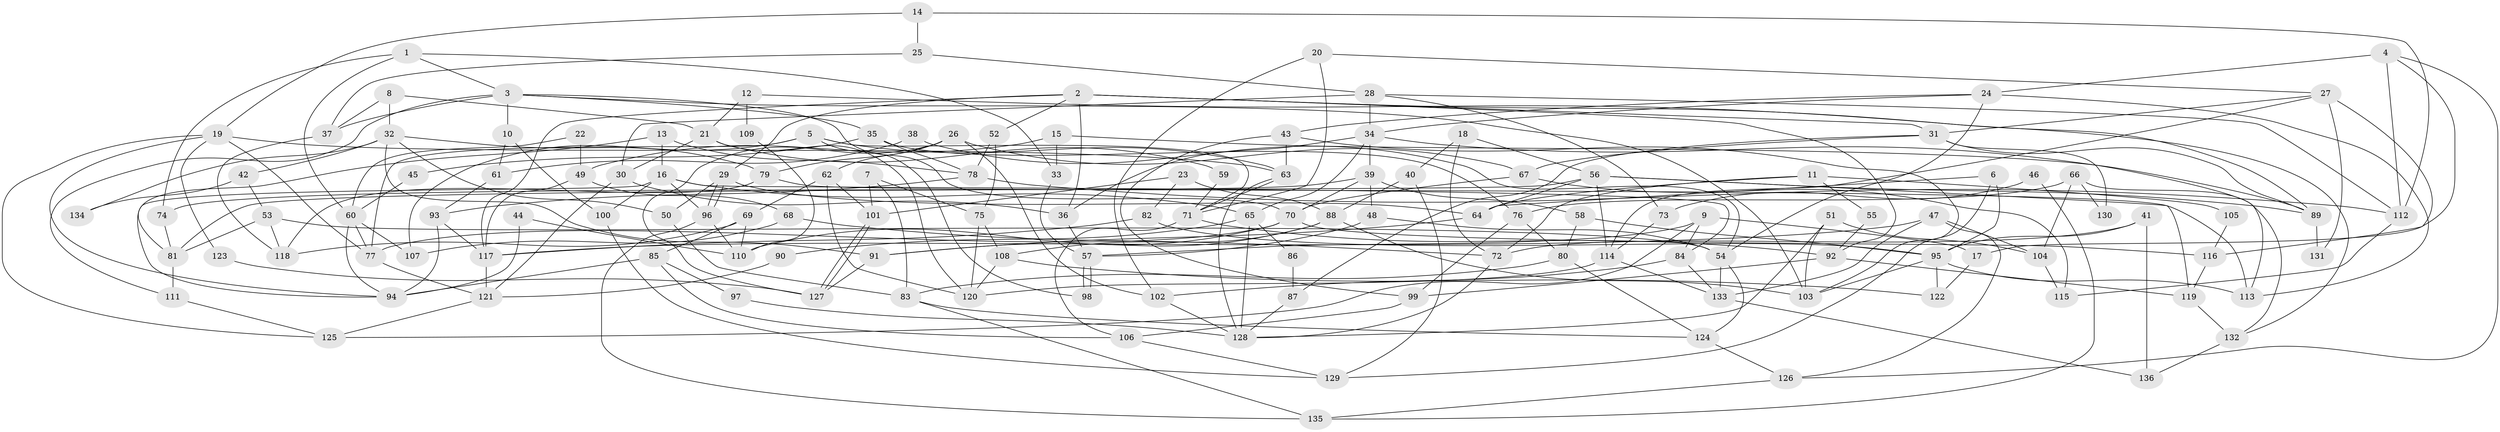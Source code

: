 // Generated by graph-tools (version 1.1) at 2025/11/02/27/25 16:11:20]
// undirected, 136 vertices, 272 edges
graph export_dot {
graph [start="1"]
  node [color=gray90,style=filled];
  1;
  2;
  3;
  4;
  5;
  6;
  7;
  8;
  9;
  10;
  11;
  12;
  13;
  14;
  15;
  16;
  17;
  18;
  19;
  20;
  21;
  22;
  23;
  24;
  25;
  26;
  27;
  28;
  29;
  30;
  31;
  32;
  33;
  34;
  35;
  36;
  37;
  38;
  39;
  40;
  41;
  42;
  43;
  44;
  45;
  46;
  47;
  48;
  49;
  50;
  51;
  52;
  53;
  54;
  55;
  56;
  57;
  58;
  59;
  60;
  61;
  62;
  63;
  64;
  65;
  66;
  67;
  68;
  69;
  70;
  71;
  72;
  73;
  74;
  75;
  76;
  77;
  78;
  79;
  80;
  81;
  82;
  83;
  84;
  85;
  86;
  87;
  88;
  89;
  90;
  91;
  92;
  93;
  94;
  95;
  96;
  97;
  98;
  99;
  100;
  101;
  102;
  103;
  104;
  105;
  106;
  107;
  108;
  109;
  110;
  111;
  112;
  113;
  114;
  115;
  116;
  117;
  118;
  119;
  120;
  121;
  122;
  123;
  124;
  125;
  126;
  127;
  128;
  129;
  130;
  131;
  132;
  133;
  134;
  135;
  136;
  1 -- 74;
  1 -- 3;
  1 -- 33;
  1 -- 60;
  2 -- 29;
  2 -- 89;
  2 -- 31;
  2 -- 36;
  2 -- 52;
  2 -- 92;
  2 -- 117;
  3 -- 35;
  3 -- 70;
  3 -- 10;
  3 -- 37;
  3 -- 103;
  3 -- 111;
  4 -- 24;
  4 -- 112;
  4 -- 17;
  4 -- 126;
  5 -- 77;
  5 -- 71;
  5 -- 63;
  5 -- 98;
  5 -- 107;
  6 -- 95;
  6 -- 64;
  6 -- 129;
  7 -- 75;
  7 -- 83;
  7 -- 101;
  8 -- 32;
  8 -- 37;
  8 -- 21;
  9 -- 84;
  9 -- 57;
  9 -- 17;
  9 -- 125;
  10 -- 100;
  10 -- 61;
  11 -- 64;
  11 -- 72;
  11 -- 55;
  11 -- 105;
  12 -- 21;
  12 -- 132;
  12 -- 109;
  13 -- 16;
  13 -- 81;
  13 -- 78;
  14 -- 112;
  14 -- 19;
  14 -- 25;
  15 -- 33;
  15 -- 49;
  15 -- 89;
  16 -- 65;
  16 -- 94;
  16 -- 84;
  16 -- 96;
  16 -- 100;
  17 -- 122;
  18 -- 72;
  18 -- 56;
  18 -- 40;
  19 -- 94;
  19 -- 77;
  19 -- 63;
  19 -- 123;
  19 -- 125;
  20 -- 71;
  20 -- 27;
  20 -- 102;
  21 -- 120;
  21 -- 30;
  21 -- 59;
  22 -- 60;
  22 -- 49;
  23 -- 88;
  23 -- 101;
  23 -- 82;
  24 -- 43;
  24 -- 54;
  24 -- 34;
  24 -- 113;
  25 -- 28;
  25 -- 37;
  26 -- 62;
  26 -- 79;
  26 -- 67;
  26 -- 102;
  26 -- 127;
  27 -- 116;
  27 -- 31;
  27 -- 114;
  27 -- 131;
  28 -- 34;
  28 -- 30;
  28 -- 73;
  28 -- 112;
  29 -- 96;
  29 -- 96;
  29 -- 50;
  29 -- 64;
  30 -- 121;
  30 -- 36;
  31 -- 89;
  31 -- 67;
  31 -- 87;
  31 -- 130;
  32 -- 91;
  32 -- 79;
  32 -- 42;
  32 -- 50;
  32 -- 134;
  33 -- 57;
  34 -- 36;
  34 -- 39;
  34 -- 65;
  34 -- 113;
  35 -- 76;
  35 -- 78;
  35 -- 45;
  36 -- 57;
  37 -- 118;
  38 -- 54;
  38 -- 61;
  39 -- 48;
  39 -- 58;
  39 -- 70;
  39 -- 74;
  40 -- 88;
  40 -- 129;
  41 -- 136;
  41 -- 95;
  41 -- 72;
  42 -- 53;
  42 -- 134;
  43 -- 103;
  43 -- 63;
  43 -- 99;
  44 -- 94;
  44 -- 110;
  45 -- 60;
  46 -- 135;
  46 -- 73;
  47 -- 117;
  47 -- 104;
  47 -- 126;
  47 -- 133;
  48 -- 57;
  48 -- 54;
  49 -- 117;
  49 -- 68;
  50 -- 83;
  51 -- 128;
  51 -- 103;
  51 -- 104;
  52 -- 78;
  52 -- 75;
  53 -- 54;
  53 -- 118;
  53 -- 81;
  54 -- 124;
  54 -- 133;
  55 -- 92;
  56 -- 81;
  56 -- 114;
  56 -- 64;
  56 -- 89;
  56 -- 119;
  57 -- 98;
  57 -- 98;
  58 -- 95;
  58 -- 80;
  59 -- 71;
  60 -- 77;
  60 -- 94;
  60 -- 107;
  61 -- 93;
  62 -- 120;
  62 -- 101;
  62 -- 69;
  63 -- 71;
  63 -- 128;
  64 -- 91;
  65 -- 128;
  65 -- 86;
  65 -- 90;
  66 -- 104;
  66 -- 76;
  66 -- 130;
  66 -- 132;
  67 -- 70;
  67 -- 115;
  68 -- 107;
  68 -- 72;
  69 -- 110;
  69 -- 85;
  69 -- 118;
  70 -- 77;
  70 -- 110;
  70 -- 116;
  71 -- 92;
  71 -- 106;
  72 -- 128;
  73 -- 114;
  74 -- 81;
  75 -- 108;
  75 -- 120;
  76 -- 80;
  76 -- 99;
  77 -- 121;
  78 -- 93;
  78 -- 112;
  79 -- 113;
  79 -- 118;
  80 -- 83;
  80 -- 124;
  81 -- 111;
  82 -- 95;
  82 -- 117;
  83 -- 124;
  83 -- 135;
  84 -- 102;
  84 -- 133;
  85 -- 106;
  85 -- 94;
  85 -- 97;
  86 -- 87;
  87 -- 128;
  88 -- 91;
  88 -- 108;
  88 -- 103;
  89 -- 131;
  90 -- 121;
  91 -- 127;
  92 -- 99;
  92 -- 119;
  93 -- 117;
  93 -- 94;
  95 -- 103;
  95 -- 113;
  95 -- 122;
  96 -- 110;
  96 -- 135;
  97 -- 128;
  99 -- 106;
  100 -- 129;
  101 -- 127;
  101 -- 127;
  102 -- 128;
  104 -- 115;
  105 -- 116;
  106 -- 129;
  108 -- 122;
  108 -- 120;
  109 -- 110;
  111 -- 125;
  112 -- 115;
  114 -- 133;
  114 -- 120;
  116 -- 119;
  117 -- 121;
  119 -- 132;
  121 -- 125;
  123 -- 127;
  124 -- 126;
  126 -- 135;
  132 -- 136;
  133 -- 136;
}

